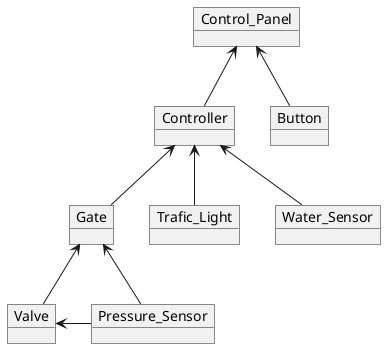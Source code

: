 @startuml
object Control_Panel
object Controller
object Gate
object Button
object Valve
object Trafic_Light
object Pressure_Sensor
object Water_Sensor

Control_Panel		<-- 	Controller
Control_Panel		<--		Button
Controller			<--		Gate
Controller			<--		Water_Sensor
Controller			<--		Trafic_Light
Gate				<--		Valve
Gate				<-		Pressure_Sensor
Valve				<-		Pressure_Sensor

@enduml
